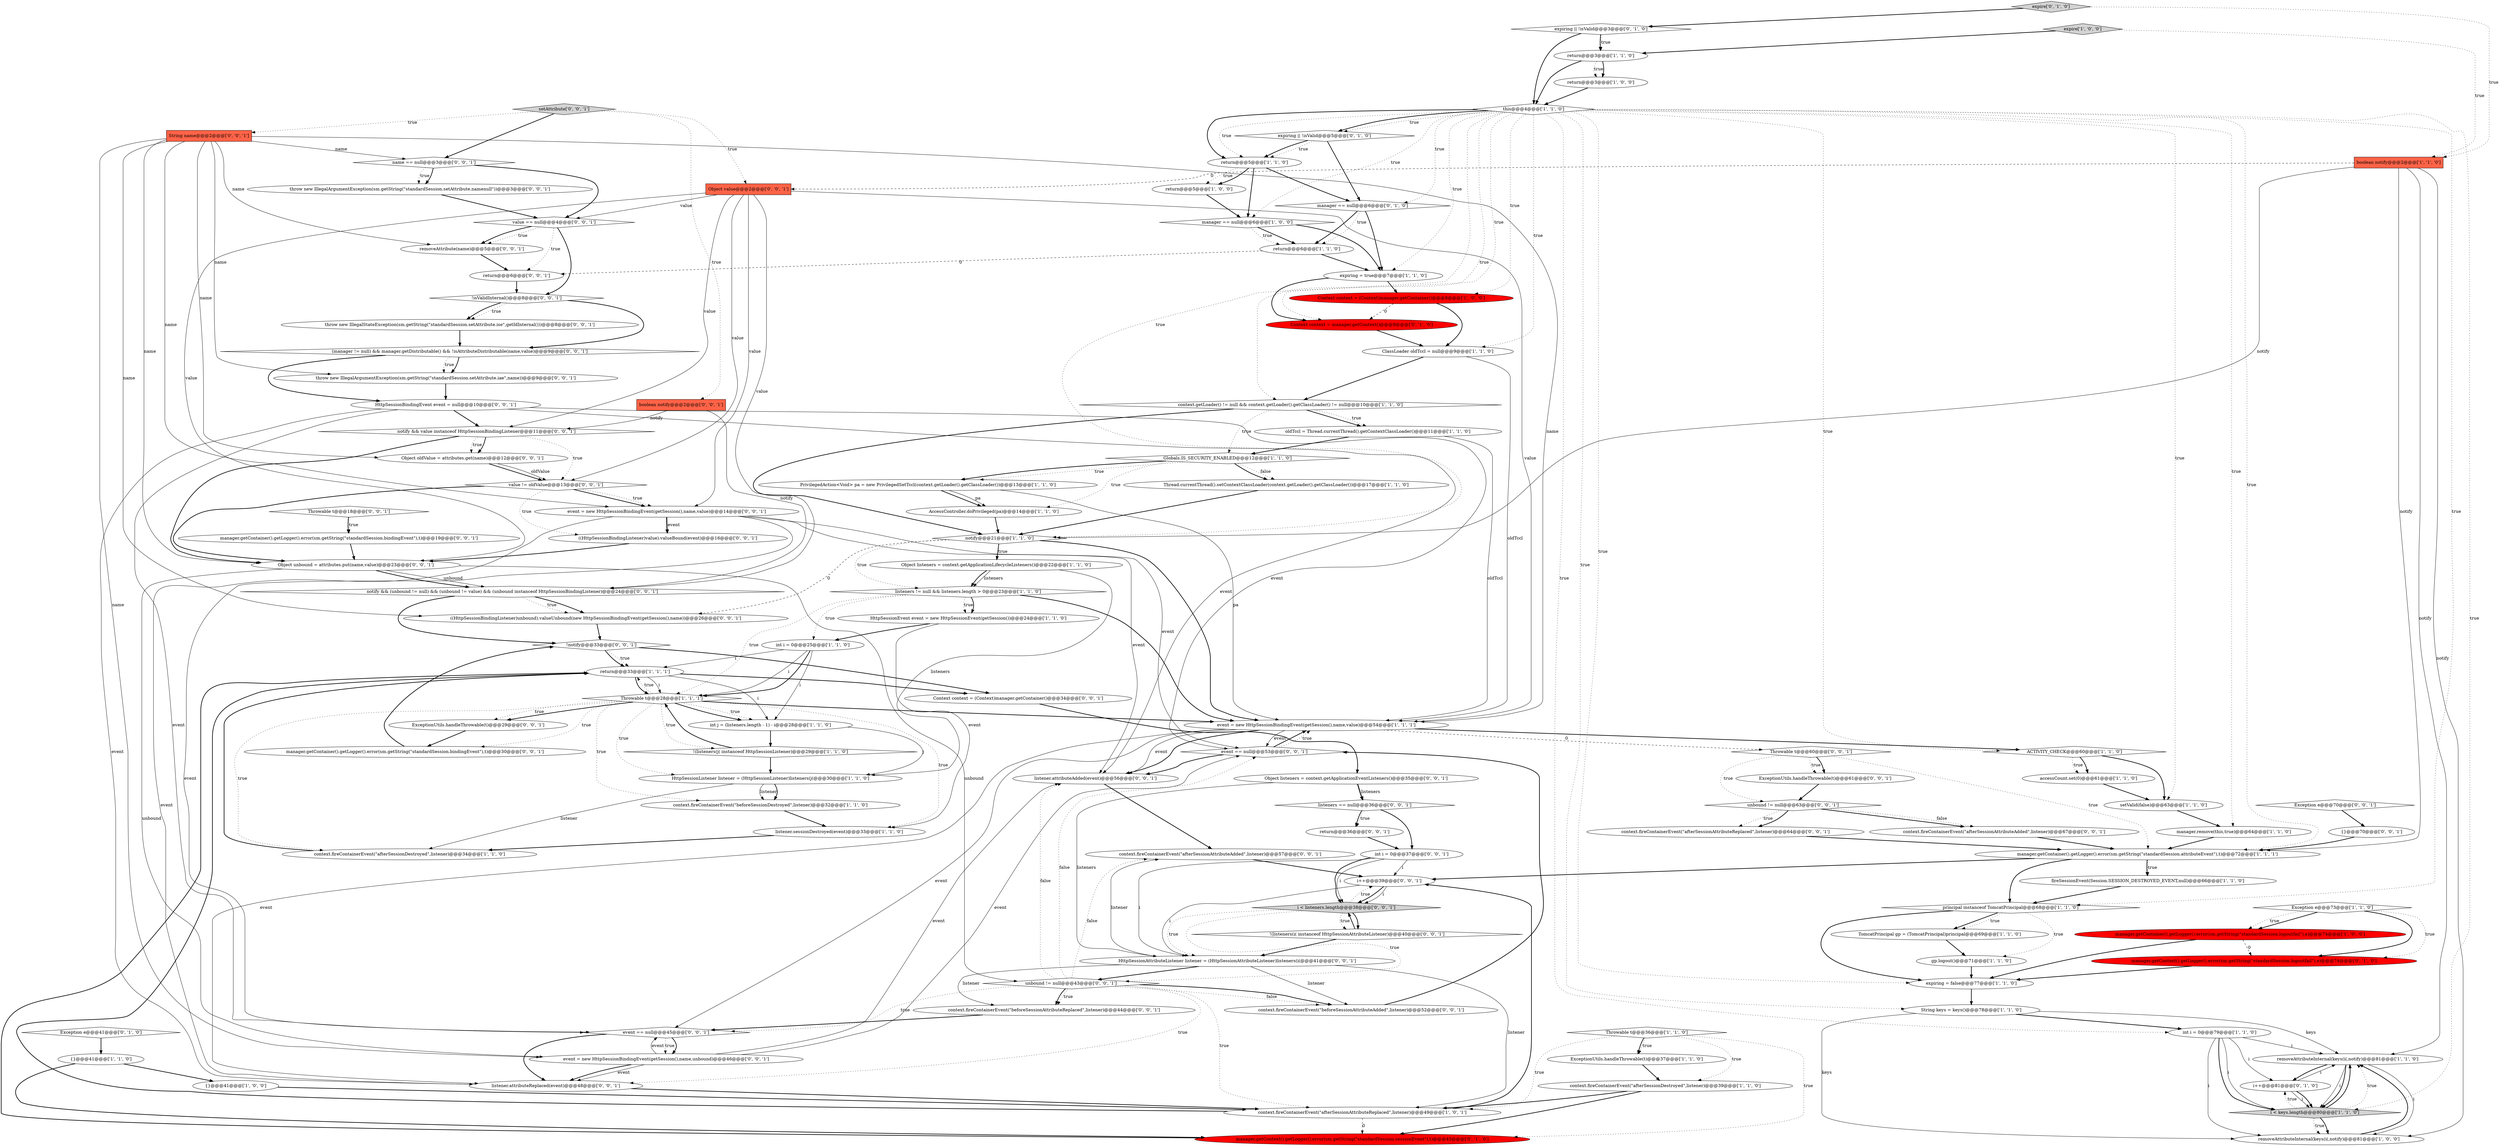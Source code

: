 digraph {
47 [style = filled, label = "expiring = false@@@77@@@['1', '1', '0']", fillcolor = white, shape = ellipse image = "AAA0AAABBB1BBB"];
45 [style = filled, label = "expiring = true@@@7@@@['1', '1', '0']", fillcolor = white, shape = ellipse image = "AAA0AAABBB1BBB"];
4 [style = filled, label = "notify@@@21@@@['1', '1', '0']", fillcolor = white, shape = diamond image = "AAA0AAABBB1BBB"];
62 [style = filled, label = "manager == null@@@6@@@['0', '1', '0']", fillcolor = white, shape = diamond image = "AAA0AAABBB2BBB"];
114 [style = filled, label = "Throwable t@@@18@@@['0', '0', '1']", fillcolor = white, shape = diamond image = "AAA0AAABBB3BBB"];
46 [style = filled, label = "accessCount.set(0)@@@61@@@['1', '1', '0']", fillcolor = white, shape = ellipse image = "AAA0AAABBB1BBB"];
103 [style = filled, label = "Object listeners = context.getApplicationEventListeners()@@@35@@@['0', '0', '1']", fillcolor = white, shape = ellipse image = "AAA0AAABBB3BBB"];
41 [style = filled, label = "Throwable t@@@28@@@['1', '1', '1']", fillcolor = white, shape = diamond image = "AAA0AAABBB1BBB"];
26 [style = filled, label = "int j = (listeners.length - 1) - i@@@28@@@['1', '1', '0']", fillcolor = white, shape = ellipse image = "AAA0AAABBB1BBB"];
69 [style = filled, label = "value == null@@@4@@@['0', '0', '1']", fillcolor = white, shape = diamond image = "AAA0AAABBB3BBB"];
100 [style = filled, label = "i < listeners.length@@@38@@@['0', '0', '1']", fillcolor = lightgray, shape = diamond image = "AAA0AAABBB3BBB"];
111 [style = filled, label = "return@@@36@@@['0', '0', '1']", fillcolor = white, shape = ellipse image = "AAA0AAABBB3BBB"];
68 [style = filled, label = "ExceptionUtils.handleThrowable(t)@@@29@@@['0', '0', '1']", fillcolor = white, shape = ellipse image = "AAA0AAABBB3BBB"];
56 [style = filled, label = "expire['0', '1', '0']", fillcolor = lightgray, shape = diamond image = "AAA0AAABBB2BBB"];
31 [style = filled, label = "return@@@33@@@['1', '1', '1']", fillcolor = white, shape = ellipse image = "AAA0AAABBB1BBB"];
48 [style = filled, label = "removeAttributeInternal(keys(i(,notify)@@@81@@@['1', '1', '0']", fillcolor = white, shape = ellipse image = "AAA0AAABBB1BBB"];
89 [style = filled, label = "!isValidInternal()@@@8@@@['0', '0', '1']", fillcolor = white, shape = diamond image = "AAA0AAABBB3BBB"];
49 [style = filled, label = "TomcatPrincipal gp = (TomcatPrincipal)principal@@@69@@@['1', '1', '0']", fillcolor = white, shape = ellipse image = "AAA0AAABBB1BBB"];
74 [style = filled, label = "(manager != null) && manager.getDistributable() && !isAttributeDistributable(name,value)@@@9@@@['0', '0', '1']", fillcolor = white, shape = diamond image = "AAA0AAABBB3BBB"];
52 [style = filled, label = "manager.remove(this,true)@@@64@@@['1', '1', '0']", fillcolor = white, shape = ellipse image = "AAA0AAABBB1BBB"];
109 [style = filled, label = "context.fireContainerEvent(\"afterSessionAttributeAdded\",listener)@@@67@@@['0', '0', '1']", fillcolor = white, shape = ellipse image = "AAA0AAABBB3BBB"];
58 [style = filled, label = "manager.getContext().getLogger().error(sm.getString(\"standardSession.sessionEvent\"),t)@@@43@@@['0', '1', '0']", fillcolor = red, shape = ellipse image = "AAA1AAABBB2BBB"];
3 [style = filled, label = "ClassLoader oldTccl = null@@@9@@@['1', '1', '0']", fillcolor = white, shape = ellipse image = "AAA0AAABBB1BBB"];
98 [style = filled, label = "event == null@@@53@@@['0', '0', '1']", fillcolor = white, shape = diamond image = "AAA0AAABBB3BBB"];
96 [style = filled, label = "manager.getContainer().getLogger().error(sm.getString(\"standardSession.bindingEvent\"),t)@@@30@@@['0', '0', '1']", fillcolor = white, shape = ellipse image = "AAA0AAABBB3BBB"];
84 [style = filled, label = "boolean notify@@@2@@@['0', '0', '1']", fillcolor = tomato, shape = box image = "AAA0AAABBB3BBB"];
12 [style = filled, label = "Throwable t@@@36@@@['1', '1', '0']", fillcolor = white, shape = diamond image = "AAA0AAABBB1BBB"];
59 [style = filled, label = "Context context = manager.getContext()@@@8@@@['0', '1', '0']", fillcolor = red, shape = ellipse image = "AAA1AAABBB2BBB"];
92 [style = filled, label = "HttpSessionBindingEvent event = null@@@10@@@['0', '0', '1']", fillcolor = white, shape = ellipse image = "AAA0AAABBB3BBB"];
77 [style = filled, label = "name == null@@@3@@@['0', '0', '1']", fillcolor = white, shape = diamond image = "AAA0AAABBB3BBB"];
37 [style = filled, label = "context.fireContainerEvent(\"afterSessionDestroyed\",listener)@@@34@@@['1', '1', '0']", fillcolor = white, shape = ellipse image = "AAA0AAABBB1BBB"];
70 [style = filled, label = "notify && (unbound != null) && (unbound != value) && (unbound instanceof HttpSessionBindingListener)@@@24@@@['0', '0', '1']", fillcolor = white, shape = diamond image = "AAA0AAABBB3BBB"];
71 [style = filled, label = "int i = 0@@@37@@@['0', '0', '1']", fillcolor = white, shape = ellipse image = "AAA0AAABBB3BBB"];
14 [style = filled, label = "context.fireContainerEvent(\"beforeSessionDestroyed\",listener)@@@32@@@['1', '1', '0']", fillcolor = white, shape = ellipse image = "AAA0AAABBB1BBB"];
87 [style = filled, label = "!(listeners(i( instanceof HttpSessionAttributeListener)@@@40@@@['0', '0', '1']", fillcolor = white, shape = diamond image = "AAA0AAABBB3BBB"];
90 [style = filled, label = "Throwable t@@@60@@@['0', '0', '1']", fillcolor = white, shape = diamond image = "AAA0AAABBB3BBB"];
1 [style = filled, label = "HttpSessionListener listener = (HttpSessionListener)listeners(j(@@@30@@@['1', '1', '0']", fillcolor = white, shape = ellipse image = "AAA0AAABBB1BBB"];
10 [style = filled, label = "String keys = keys()@@@78@@@['1', '1', '0']", fillcolor = white, shape = ellipse image = "AAA0AAABBB1BBB"];
0 [style = filled, label = "{}@@@41@@@['1', '0', '0']", fillcolor = white, shape = ellipse image = "AAA0AAABBB1BBB"];
82 [style = filled, label = "context.fireContainerEvent(\"beforeSessionAttributeAdded\",listener)@@@52@@@['0', '0', '1']", fillcolor = white, shape = ellipse image = "AAA0AAABBB3BBB"];
38 [style = filled, label = "Exception e@@@73@@@['1', '1', '0']", fillcolor = white, shape = diamond image = "AAA0AAABBB1BBB"];
99 [style = filled, label = "listener.attributeReplaced(event)@@@48@@@['0', '0', '1']", fillcolor = white, shape = ellipse image = "AAA0AAABBB3BBB"];
86 [style = filled, label = "context.fireContainerEvent(\"afterSessionAttributeReplaced\",listener)@@@64@@@['0', '0', '1']", fillcolor = white, shape = ellipse image = "AAA0AAABBB3BBB"];
33 [style = filled, label = "HttpSessionEvent event = new HttpSessionEvent(getSession())@@@24@@@['1', '1', '0']", fillcolor = white, shape = ellipse image = "AAA0AAABBB1BBB"];
42 [style = filled, label = "PrivilegedAction<Void> pa = new PrivilegedSetTccl(context.getLoader().getClassLoader())@@@13@@@['1', '1', '0']", fillcolor = white, shape = ellipse image = "AAA0AAABBB1BBB"];
81 [style = filled, label = "notify && value instanceof HttpSessionBindingListener@@@11@@@['0', '0', '1']", fillcolor = white, shape = diamond image = "AAA0AAABBB3BBB"];
110 [style = filled, label = "Object value@@@2@@@['0', '0', '1']", fillcolor = tomato, shape = box image = "AAA0AAABBB3BBB"];
17 [style = filled, label = "int i = 0@@@25@@@['1', '1', '0']", fillcolor = white, shape = ellipse image = "AAA0AAABBB1BBB"];
75 [style = filled, label = "((HttpSessionBindingListener)unbound).valueUnbound(new HttpSessionBindingEvent(getSession(),name))@@@26@@@['0', '0', '1']", fillcolor = white, shape = ellipse image = "AAA0AAABBB3BBB"];
7 [style = filled, label = "Context context = (Context)manager.getContainer()@@@8@@@['1', '0', '0']", fillcolor = red, shape = ellipse image = "AAA1AAABBB1BBB"];
5 [style = filled, label = "manager.getContainer().getLogger().error(sm.getString(\"standardSession.attributeEvent\"),t)@@@72@@@['1', '1', '1']", fillcolor = white, shape = ellipse image = "AAA0AAABBB1BBB"];
85 [style = filled, label = "throw new IllegalStateException(sm.getString(\"standardSession.setAttribute.ise\",getIdInternal()))@@@8@@@['0', '0', '1']", fillcolor = white, shape = ellipse image = "AAA0AAABBB3BBB"];
72 [style = filled, label = "listener.attributeAdded(event)@@@56@@@['0', '0', '1']", fillcolor = white, shape = ellipse image = "AAA0AAABBB3BBB"];
21 [style = filled, label = "{}@@@41@@@['1', '1', '0']", fillcolor = white, shape = ellipse image = "AAA0AAABBB1BBB"];
53 [style = filled, label = "return@@@6@@@['1', '1', '0']", fillcolor = white, shape = ellipse image = "AAA0AAABBB1BBB"];
106 [style = filled, label = "context.fireContainerEvent(\"beforeSessionAttributeReplaced\",listener)@@@44@@@['0', '0', '1']", fillcolor = white, shape = ellipse image = "AAA0AAABBB3BBB"];
40 [style = filled, label = "boolean notify@@@2@@@['1', '1', '0']", fillcolor = tomato, shape = box image = "AAA0AAABBB1BBB"];
29 [style = filled, label = "return@@@5@@@['1', '0', '0']", fillcolor = white, shape = ellipse image = "AAA0AAABBB1BBB"];
43 [style = filled, label = "expire['1', '0', '0']", fillcolor = lightgray, shape = diamond image = "AAA0AAABBB1BBB"];
93 [style = filled, label = "event = new HttpSessionBindingEvent(getSession(),name,unbound)@@@46@@@['0', '0', '1']", fillcolor = white, shape = ellipse image = "AAA0AAABBB3BBB"];
61 [style = filled, label = "expiring || !isValid@@@3@@@['0', '1', '0']", fillcolor = white, shape = diamond image = "AAA0AAABBB2BBB"];
35 [style = filled, label = "ExceptionUtils.handleThrowable(t)@@@37@@@['1', '1', '0']", fillcolor = white, shape = ellipse image = "AAA0AAABBB1BBB"];
107 [style = filled, label = "manager.getContainer().getLogger().error(sm.getString(\"standardSession.bindingEvent\"),t)@@@19@@@['0', '0', '1']", fillcolor = white, shape = ellipse image = "AAA0AAABBB3BBB"];
115 [style = filled, label = "event = new HttpSessionBindingEvent(getSession(),name,value)@@@14@@@['0', '0', '1']", fillcolor = white, shape = ellipse image = "AAA0AAABBB3BBB"];
50 [style = filled, label = "int i = 0@@@79@@@['1', '1', '0']", fillcolor = white, shape = ellipse image = "AAA0AAABBB1BBB"];
60 [style = filled, label = "manager.getContext().getLogger().error(sm.getString(\"standardSession.logoutfail\"),e)@@@74@@@['0', '1', '0']", fillcolor = red, shape = ellipse image = "AAA1AAABBB2BBB"];
20 [style = filled, label = "Object listeners = context.getApplicationLifecycleListeners()@@@22@@@['1', '1', '0']", fillcolor = white, shape = ellipse image = "AAA0AAABBB1BBB"];
91 [style = filled, label = "setAttribute['0', '0', '1']", fillcolor = lightgray, shape = diamond image = "AAA0AAABBB3BBB"];
8 [style = filled, label = "manager == null@@@6@@@['1', '0', '0']", fillcolor = white, shape = diamond image = "AAA0AAABBB1BBB"];
27 [style = filled, label = "context.fireContainerEvent(\"afterSessionAttributeReplaced\",listener)@@@49@@@['1', '0', '1']", fillcolor = white, shape = ellipse image = "AAA0AAABBB1BBB"];
34 [style = filled, label = "setValid(false)@@@63@@@['1', '1', '0']", fillcolor = white, shape = ellipse image = "AAA0AAABBB1BBB"];
32 [style = filled, label = "removeAttributeInternal(keys(i(,notify)@@@81@@@['1', '0', '0']", fillcolor = white, shape = ellipse image = "AAA0AAABBB1BBB"];
67 [style = filled, label = "throw new IllegalArgumentException(sm.getString(\"standardSession.setAttribute.iae\",name))@@@9@@@['0', '0', '1']", fillcolor = white, shape = ellipse image = "AAA0AAABBB3BBB"];
108 [style = filled, label = "i++@@@39@@@['0', '0', '1']", fillcolor = white, shape = ellipse image = "AAA0AAABBB3BBB"];
25 [style = filled, label = "event = new HttpSessionBindingEvent(getSession(),name,value)@@@54@@@['1', '1', '1']", fillcolor = white, shape = ellipse image = "AAA0AAABBB1BBB"];
36 [style = filled, label = "ACTIVITY_CHECK@@@60@@@['1', '1', '0']", fillcolor = white, shape = diamond image = "AAA0AAABBB1BBB"];
44 [style = filled, label = "listener.sessionDestroyed(event)@@@33@@@['1', '1', '0']", fillcolor = white, shape = ellipse image = "AAA0AAABBB1BBB"];
112 [style = filled, label = "ExceptionUtils.handleThrowable(t)@@@61@@@['0', '0', '1']", fillcolor = white, shape = ellipse image = "AAA0AAABBB3BBB"];
102 [style = filled, label = "unbound != null@@@43@@@['0', '0', '1']", fillcolor = white, shape = diamond image = "AAA0AAABBB3BBB"];
19 [style = filled, label = "AccessController.doPrivileged(pa)@@@14@@@['1', '1', '0']", fillcolor = white, shape = ellipse image = "AAA0AAABBB1BBB"];
28 [style = filled, label = "gp.logout()@@@71@@@['1', '1', '0']", fillcolor = white, shape = ellipse image = "AAA0AAABBB1BBB"];
73 [style = filled, label = "listeners == null@@@36@@@['0', '0', '1']", fillcolor = white, shape = diamond image = "AAA0AAABBB3BBB"];
79 [style = filled, label = "Exception e@@@70@@@['0', '0', '1']", fillcolor = white, shape = diamond image = "AAA0AAABBB3BBB"];
80 [style = filled, label = "Object unbound = attributes.put(name,value)@@@23@@@['0', '0', '1']", fillcolor = white, shape = ellipse image = "AAA0AAABBB3BBB"];
18 [style = filled, label = "return@@@3@@@['1', '1', '0']", fillcolor = white, shape = ellipse image = "AAA0AAABBB1BBB"];
63 [style = filled, label = "i++@@@81@@@['0', '1', '0']", fillcolor = white, shape = ellipse image = "AAA0AAABBB2BBB"];
101 [style = filled, label = "HttpSessionAttributeListener listener = (HttpSessionAttributeListener)listeners(i(@@@41@@@['0', '0', '1']", fillcolor = white, shape = ellipse image = "AAA0AAABBB3BBB"];
113 [style = filled, label = "removeAttribute(name)@@@5@@@['0', '0', '1']", fillcolor = white, shape = ellipse image = "AAA0AAABBB3BBB"];
55 [style = filled, label = "expiring || !isValid@@@5@@@['0', '1', '0']", fillcolor = white, shape = diamond image = "AAA0AAABBB2BBB"];
30 [style = filled, label = "listeners != null && listeners.length > 0@@@23@@@['1', '1', '0']", fillcolor = white, shape = diamond image = "AAA0AAABBB1BBB"];
94 [style = filled, label = "!notify@@@33@@@['0', '0', '1']", fillcolor = white, shape = diamond image = "AAA0AAABBB3BBB"];
16 [style = filled, label = "principal instanceof TomcatPrincipal@@@68@@@['1', '1', '0']", fillcolor = white, shape = diamond image = "AAA0AAABBB1BBB"];
22 [style = filled, label = "context.fireContainerEvent(\"afterSessionDestroyed\",listener)@@@39@@@['1', '1', '0']", fillcolor = white, shape = ellipse image = "AAA0AAABBB1BBB"];
88 [style = filled, label = "value != oldValue@@@13@@@['0', '0', '1']", fillcolor = white, shape = diamond image = "AAA0AAABBB3BBB"];
51 [style = filled, label = "manager.getContainer().getLogger().error(sm.getString(\"standardSession.logoutfail\"),e)@@@74@@@['1', '0', '0']", fillcolor = red, shape = ellipse image = "AAA1AAABBB1BBB"];
13 [style = filled, label = "this@@@4@@@['1', '1', '0']", fillcolor = white, shape = diamond image = "AAA0AAABBB1BBB"];
23 [style = filled, label = "Thread.currentThread().setContextClassLoader(context.getLoader().getClassLoader())@@@17@@@['1', '1', '0']", fillcolor = white, shape = ellipse image = "AAA0AAABBB1BBB"];
24 [style = filled, label = "context.getLoader() != null && context.getLoader().getClassLoader() != null@@@10@@@['1', '1', '0']", fillcolor = white, shape = diamond image = "AAA0AAABBB1BBB"];
54 [style = filled, label = "return@@@5@@@['1', '1', '0']", fillcolor = white, shape = ellipse image = "AAA0AAABBB1BBB"];
9 [style = filled, label = "Globals.IS_SECURITY_ENABLED@@@12@@@['1', '1', '0']", fillcolor = white, shape = diamond image = "AAA0AAABBB1BBB"];
78 [style = filled, label = "String name@@@2@@@['0', '0', '1']", fillcolor = tomato, shape = box image = "AAA0AAABBB3BBB"];
97 [style = filled, label = "unbound != null@@@63@@@['0', '0', '1']", fillcolor = white, shape = diamond image = "AAA0AAABBB3BBB"];
95 [style = filled, label = "((HttpSessionBindingListener)value).valueBound(event)@@@16@@@['0', '0', '1']", fillcolor = white, shape = ellipse image = "AAA0AAABBB3BBB"];
2 [style = filled, label = "return@@@3@@@['1', '0', '0']", fillcolor = white, shape = ellipse image = "AAA0AAABBB1BBB"];
64 [style = filled, label = "Context context = (Context)manager.getContainer()@@@34@@@['0', '0', '1']", fillcolor = white, shape = ellipse image = "AAA0AAABBB3BBB"];
6 [style = filled, label = "i < keys.length@@@80@@@['1', '1', '0']", fillcolor = lightgray, shape = diamond image = "AAA0AAABBB1BBB"];
15 [style = filled, label = "fireSessionEvent(Session.SESSION_DESTROYED_EVENT,null)@@@66@@@['1', '1', '0']", fillcolor = white, shape = ellipse image = "AAA0AAABBB1BBB"];
65 [style = filled, label = "{}@@@70@@@['0', '0', '1']", fillcolor = white, shape = ellipse image = "AAA0AAABBB3BBB"];
57 [style = filled, label = "Exception e@@@41@@@['0', '1', '0']", fillcolor = white, shape = diamond image = "AAA0AAABBB2BBB"];
76 [style = filled, label = "Object oldValue = attributes.get(name)@@@12@@@['0', '0', '1']", fillcolor = white, shape = ellipse image = "AAA0AAABBB3BBB"];
105 [style = filled, label = "return@@@6@@@['0', '0', '1']", fillcolor = white, shape = ellipse image = "AAA0AAABBB3BBB"];
66 [style = filled, label = "throw new IllegalArgumentException(sm.getString(\"standardSession.setAttribute.namenull\"))@@@3@@@['0', '0', '1']", fillcolor = white, shape = ellipse image = "AAA0AAABBB3BBB"];
39 [style = filled, label = "oldTccl = Thread.currentThread().getContextClassLoader()@@@11@@@['1', '1', '0']", fillcolor = white, shape = ellipse image = "AAA0AAABBB1BBB"];
11 [style = filled, label = "!(listeners(j( instanceof HttpSessionListener)@@@29@@@['1', '1', '0']", fillcolor = white, shape = diamond image = "AAA0AAABBB1BBB"];
104 [style = filled, label = "context.fireContainerEvent(\"afterSessionAttributeAdded\",listener)@@@57@@@['0', '0', '1']", fillcolor = white, shape = ellipse image = "AAA0AAABBB3BBB"];
83 [style = filled, label = "event == null@@@45@@@['0', '0', '1']", fillcolor = white, shape = diamond image = "AAA0AAABBB3BBB"];
50->48 [style = solid, label="i"];
13->24 [style = dotted, label="true"];
68->96 [style = bold, label=""];
98->25 [style = bold, label=""];
77->66 [style = dotted, label="true"];
83->93 [style = bold, label=""];
46->34 [style = bold, label=""];
81->76 [style = dotted, label="true"];
4->25 [style = bold, label=""];
25->99 [style = solid, label="event"];
3->24 [style = bold, label=""];
13->55 [style = bold, label=""];
102->82 [style = dotted, label="false"];
39->9 [style = bold, label=""];
40->48 [style = solid, label="notify"];
1->37 [style = solid, label="listener"];
38->51 [style = bold, label=""];
101->27 [style = solid, label="listener"];
91->84 [style = dotted, label="true"];
55->62 [style = bold, label=""];
21->58 [style = bold, label=""];
69->89 [style = bold, label=""];
115->95 [style = solid, label="event"];
24->39 [style = bold, label=""];
71->101 [style = solid, label="i"];
9->23 [style = dotted, label="false"];
70->75 [style = dotted, label="true"];
90->112 [style = dotted, label="true"];
6->32 [style = dotted, label="true"];
13->5 [style = dotted, label="true"];
5->15 [style = bold, label=""];
4->75 [style = dashed, label="0"];
102->98 [style = dotted, label="false"];
47->10 [style = bold, label=""];
75->94 [style = bold, label=""];
41->14 [style = dotted, label="true"];
41->1 [style = dotted, label="true"];
43->18 [style = bold, label=""];
90->112 [style = bold, label=""];
71->108 [style = solid, label="i"];
13->10 [style = dotted, label="true"];
91->78 [style = dotted, label="true"];
74->92 [style = bold, label=""];
110->70 [style = solid, label="value"];
86->5 [style = bold, label=""];
26->11 [style = bold, label=""];
100->87 [style = bold, label=""];
110->69 [style = solid, label="value"];
12->35 [style = dotted, label="true"];
4->30 [style = dotted, label="true"];
45->7 [style = bold, label=""];
108->101 [style = solid, label="i"];
74->67 [style = bold, label=""];
80->70 [style = solid, label="unbound"];
54->29 [style = bold, label=""];
89->74 [style = bold, label=""];
42->25 [style = solid, label="pa"];
92->99 [style = solid, label="event"];
71->100 [style = solid, label="i"];
60->47 [style = bold, label=""];
62->53 [style = bold, label=""];
25->72 [style = solid, label="event"];
31->41 [style = solid, label="i"];
102->106 [style = dotted, label="true"];
6->48 [style = dotted, label="true"];
37->31 [style = bold, label=""];
16->49 [style = bold, label=""];
107->80 [style = bold, label=""];
12->58 [style = dotted, label="true"];
51->47 [style = bold, label=""];
94->31 [style = dotted, label="true"];
88->80 [style = bold, label=""];
104->108 [style = bold, label=""];
105->89 [style = bold, label=""];
106->83 [style = bold, label=""];
73->71 [style = bold, label=""];
13->50 [style = dotted, label="true"];
73->111 [style = dotted, label="true"];
93->98 [style = solid, label="event"];
89->85 [style = dotted, label="true"];
8->53 [style = bold, label=""];
48->6 [style = solid, label="i"];
39->25 [style = solid, label="oldTccl"];
13->4 [style = dotted, label="true"];
42->19 [style = bold, label=""];
30->33 [style = dotted, label="true"];
41->25 [style = bold, label=""];
25->72 [style = bold, label=""];
62->53 [style = dotted, label="true"];
13->6 [style = dotted, label="true"];
41->11 [style = dotted, label="true"];
30->41 [style = dotted, label="true"];
91->110 [style = dotted, label="true"];
10->50 [style = bold, label=""];
13->59 [style = dotted, label="true"];
6->32 [style = bold, label=""];
51->60 [style = dashed, label="0"];
80->70 [style = bold, label=""];
21->0 [style = bold, label=""];
13->3 [style = dotted, label="true"];
76->88 [style = bold, label=""];
13->36 [style = dotted, label="true"];
78->25 [style = solid, label="name"];
25->36 [style = bold, label=""];
17->41 [style = bold, label=""];
110->88 [style = solid, label="value"];
34->52 [style = bold, label=""];
89->85 [style = bold, label=""];
62->45 [style = bold, label=""];
45->59 [style = bold, label=""];
109->5 [style = bold, label=""];
102->27 [style = dotted, label="true"];
27->31 [style = bold, label=""];
61->13 [style = bold, label=""];
54->62 [style = bold, label=""];
13->62 [style = dotted, label="true"];
100->108 [style = dotted, label="true"];
87->101 [style = bold, label=""];
13->7 [style = dotted, label="true"];
12->35 [style = bold, label=""];
9->42 [style = dotted, label="true"];
17->26 [style = solid, label="i"];
112->97 [style = bold, label=""];
3->25 [style = solid, label="oldTccl"];
92->72 [style = solid, label="event"];
97->86 [style = dotted, label="true"];
66->69 [style = bold, label=""];
88->115 [style = bold, label=""];
108->100 [style = bold, label=""];
12->27 [style = dotted, label="true"];
36->46 [style = bold, label=""];
12->22 [style = dotted, label="true"];
52->5 [style = bold, label=""];
13->55 [style = dotted, label="true"];
81->80 [style = bold, label=""];
101->102 [style = bold, label=""];
25->90 [style = dashed, label="0"];
97->86 [style = bold, label=""];
40->5 [style = solid, label="notify"];
71->100 [style = bold, label=""];
87->100 [style = bold, label=""];
114->107 [style = bold, label=""];
115->72 [style = solid, label="event"];
100->102 [style = dotted, label="true"];
110->81 [style = solid, label="value"];
40->4 [style = solid, label="notify"];
57->21 [style = bold, label=""];
70->75 [style = bold, label=""];
61->18 [style = bold, label=""];
64->103 [style = bold, label=""];
25->98 [style = solid, label="event"];
31->41 [style = bold, label=""];
16->49 [style = dotted, label="true"];
114->107 [style = dotted, label="true"];
32->48 [style = bold, label=""];
97->109 [style = bold, label=""];
44->37 [style = bold, label=""];
10->48 [style = solid, label="keys"];
69->105 [style = dotted, label="true"];
98->25 [style = dotted, label="true"];
78->67 [style = solid, label="name"];
78->113 [style = solid, label="name"];
101->106 [style = solid, label="listener"];
13->52 [style = dotted, label="true"];
13->34 [style = dotted, label="true"];
36->46 [style = dotted, label="true"];
6->48 [style = bold, label=""];
42->19 [style = solid, label="pa"];
13->45 [style = dotted, label="true"];
13->16 [style = dotted, label="true"];
41->96 [style = dotted, label="true"];
110->25 [style = solid, label="value"];
94->64 [style = bold, label=""];
9->42 [style = bold, label=""];
30->33 [style = bold, label=""];
5->108 [style = bold, label=""];
113->105 [style = bold, label=""];
28->47 [style = bold, label=""];
48->32 [style = solid, label="i"];
24->39 [style = dotted, label="true"];
13->54 [style = bold, label=""];
50->6 [style = solid, label="i"];
41->68 [style = bold, label=""];
31->26 [style = solid, label="i"];
77->69 [style = bold, label=""];
96->94 [style = bold, label=""];
49->28 [style = bold, label=""];
38->60 [style = dotted, label="true"];
102->82 [style = bold, label=""];
92->81 [style = bold, label=""];
76->88 [style = solid, label="oldValue"];
63->6 [style = solid, label="i"];
63->6 [style = bold, label=""];
41->37 [style = dotted, label="true"];
50->63 [style = solid, label="i"];
48->6 [style = bold, label=""];
78->80 [style = solid, label="name"];
5->15 [style = dotted, label="true"];
70->94 [style = bold, label=""];
79->65 [style = bold, label=""];
84->81 [style = solid, label="notify"];
80->93 [style = solid, label="unbound"];
101->104 [style = solid, label="listener"];
95->80 [style = bold, label=""];
78->75 [style = solid, label="name"];
93->99 [style = solid, label="event"];
11->41 [style = bold, label=""];
5->16 [style = bold, label=""];
54->8 [style = bold, label=""];
77->66 [style = bold, label=""];
69->113 [style = bold, label=""];
9->19 [style = dotted, label="true"];
27->58 [style = dashed, label="0"];
22->58 [style = bold, label=""];
13->8 [style = dotted, label="true"];
20->30 [style = solid, label="listeners"];
97->109 [style = dotted, label="false"];
84->70 [style = solid, label="notify"];
8->45 [style = bold, label=""];
73->111 [style = bold, label=""];
56->40 [style = dotted, label="true"];
83->93 [style = dotted, label="true"];
4->20 [style = bold, label=""];
41->68 [style = dotted, label="true"];
20->1 [style = solid, label="listeners"];
54->29 [style = dotted, label="true"];
43->40 [style = dotted, label="true"];
1->14 [style = solid, label="listener"];
50->32 [style = solid, label="i"];
63->48 [style = solid, label="i"];
40->32 [style = solid, label="notify"];
26->1 [style = solid, label="j"];
30->17 [style = dotted, label="true"];
6->63 [style = dotted, label="true"];
100->101 [style = dotted, label="true"];
59->3 [style = bold, label=""];
103->73 [style = solid, label="listeners"];
41->44 [style = dotted, label="true"];
74->67 [style = dotted, label="true"];
36->34 [style = bold, label=""];
103->101 [style = solid, label="listeners"];
102->99 [style = dotted, label="true"];
7->59 [style = dashed, label="0"];
18->2 [style = dotted, label="true"];
78->76 [style = solid, label="name"];
33->17 [style = bold, label=""];
88->115 [style = dotted, label="true"];
67->92 [style = bold, label=""];
110->115 [style = solid, label="value"];
110->80 [style = solid, label="value"];
111->71 [style = bold, label=""];
29->8 [style = bold, label=""];
41->31 [style = dotted, label="true"];
85->74 [style = bold, label=""];
102->104 [style = dotted, label="false"];
50->6 [style = bold, label=""];
98->72 [style = bold, label=""];
115->99 [style = solid, label="event"];
40->110 [style = dashed, label="0"];
83->99 [style = bold, label=""];
90->5 [style = dotted, label="true"];
108->100 [style = solid, label="i"];
27->108 [style = bold, label=""];
10->32 [style = solid, label="keys"];
11->1 [style = bold, label=""];
115->98 [style = solid, label="event"];
0->27 [style = bold, label=""];
16->47 [style = bold, label=""];
35->22 [style = bold, label=""];
92->98 [style = solid, label="event"];
115->83 [style = solid, label="event"];
102->106 [style = bold, label=""];
4->20 [style = dotted, label="true"];
65->5 [style = bold, label=""];
93->83 [style = solid, label="event"];
24->9 [style = dotted, label="true"];
17->41 [style = solid, label="i"];
23->4 [style = bold, label=""];
30->25 [style = bold, label=""];
92->83 [style = solid, label="event"];
58->31 [style = bold, label=""];
69->113 [style = dotted, label="true"];
56->61 [style = bold, label=""];
103->73 [style = bold, label=""];
18->2 [style = bold, label=""];
38->60 [style = bold, label=""];
101->82 [style = solid, label="listener"];
15->16 [style = bold, label=""];
14->44 [style = bold, label=""];
100->87 [style = dotted, label="true"];
33->44 [style = solid, label="event"];
78->115 [style = solid, label="name"];
7->3 [style = bold, label=""];
2->13 [style = bold, label=""];
88->95 [style = dotted, label="true"];
55->54 [style = dotted, label="true"];
9->23 [style = bold, label=""];
41->26 [style = dotted, label="true"];
94->31 [style = bold, label=""];
53->105 [style = dashed, label="0"];
17->31 [style = solid, label="i"];
99->27 [style = bold, label=""];
24->4 [style = bold, label=""];
93->72 [style = solid, label="event"];
22->27 [style = bold, label=""];
81->76 [style = bold, label=""];
82->98 [style = bold, label=""];
72->104 [style = bold, label=""];
18->13 [style = bold, label=""];
115->95 [style = bold, label=""];
48->63 [style = bold, label=""];
31->64 [style = bold, label=""];
1->14 [style = bold, label=""];
78->93 [style = solid, label="name"];
8->53 [style = dotted, label="true"];
61->18 [style = dotted, label="true"];
25->83 [style = solid, label="event"];
90->97 [style = dotted, label="true"];
102->72 [style = dotted, label="false"];
13->47 [style = dotted, label="true"];
16->28 [style = dotted, label="true"];
19->4 [style = bold, label=""];
20->30 [style = bold, label=""];
41->26 [style = bold, label=""];
38->51 [style = dotted, label="true"];
55->54 [style = bold, label=""];
78->77 [style = solid, label="name"];
93->99 [style = bold, label=""];
102->83 [style = dotted, label="true"];
53->45 [style = bold, label=""];
91->77 [style = bold, label=""];
80->102 [style = solid, label="unbound"];
13->54 [style = dotted, label="true"];
81->88 [style = dotted, label="true"];
}
